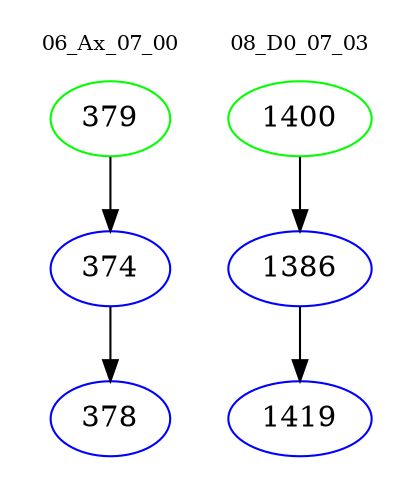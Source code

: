 digraph{
subgraph cluster_0 {
color = white
label = "06_Ax_07_00";
fontsize=10;
T0_379 [label="379", color="green"]
T0_379 -> T0_374 [color="black"]
T0_374 [label="374", color="blue"]
T0_374 -> T0_378 [color="black"]
T0_378 [label="378", color="blue"]
}
subgraph cluster_1 {
color = white
label = "08_D0_07_03";
fontsize=10;
T1_1400 [label="1400", color="green"]
T1_1400 -> T1_1386 [color="black"]
T1_1386 [label="1386", color="blue"]
T1_1386 -> T1_1419 [color="black"]
T1_1419 [label="1419", color="blue"]
}
}
